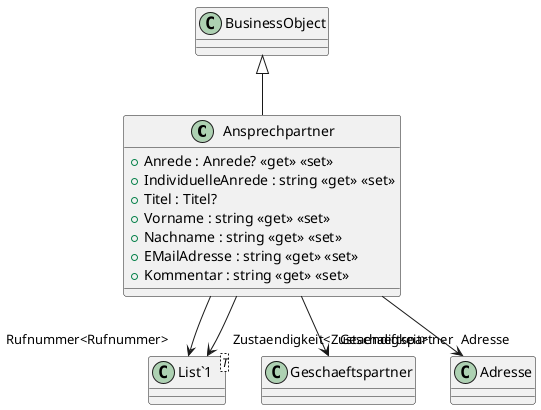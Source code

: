 @startuml
class Ansprechpartner {
    + Anrede : Anrede? <<get>> <<set>>
    + IndividuelleAnrede : string <<get>> <<set>>
    + Titel : Titel?
    + Vorname : string <<get>> <<set>>
    + Nachname : string <<get>> <<set>>
    + EMailAdresse : string <<get>> <<set>>
    + Kommentar : string <<get>> <<set>>
}
class "List`1"<T> {
}
BusinessObject <|-- Ansprechpartner
Ansprechpartner --> "Geschaeftspartner" Geschaeftspartner
Ansprechpartner --> "Adresse" Adresse
Ansprechpartner --> "Rufnummer<Rufnummer>" "List`1"
Ansprechpartner --> "Zustaendigkeit<Zustaendigkeit>" "List`1"
@enduml
